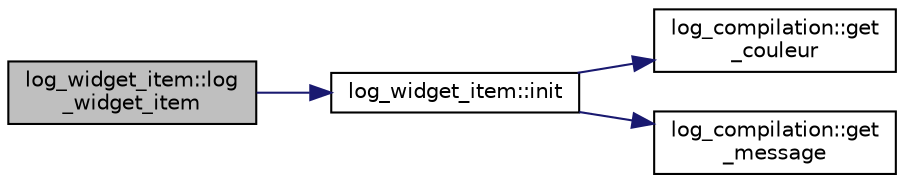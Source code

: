 digraph "log_widget_item::log_widget_item"
{
  edge [fontname="Helvetica",fontsize="10",labelfontname="Helvetica",labelfontsize="10"];
  node [fontname="Helvetica",fontsize="10",shape=record];
  rankdir="LR";
  Node0 [label="log_widget_item::log\l_widget_item",height=0.2,width=0.4,color="black", fillcolor="grey75", style="filled", fontcolor="black"];
  Node0 -> Node1 [color="midnightblue",fontsize="10",style="solid",fontname="Helvetica"];
  Node1 [label="log_widget_item::init",height=0.2,width=0.4,color="black", fillcolor="white", style="filled",URL="$classlog__widget__item.html#a2a224a580279770eb5e688e1fcefa40d"];
  Node1 -> Node2 [color="midnightblue",fontsize="10",style="solid",fontname="Helvetica"];
  Node2 [label="log_compilation::get\l_couleur",height=0.2,width=0.4,color="black", fillcolor="white", style="filled",URL="$classlog__compilation.html#aae9f9a38e15c3716024079cc47fd5921",tooltip="Retourne la couleur associée au message (dépendant du type). "];
  Node1 -> Node3 [color="midnightblue",fontsize="10",style="solid",fontname="Helvetica"];
  Node3 [label="log_compilation::get\l_message",height=0.2,width=0.4,color="black", fillcolor="white", style="filled",URL="$classlog__compilation.html#a90a558fa498503a996556159c6bccefc",tooltip="Calcul et retourne le message du log. "];
}
